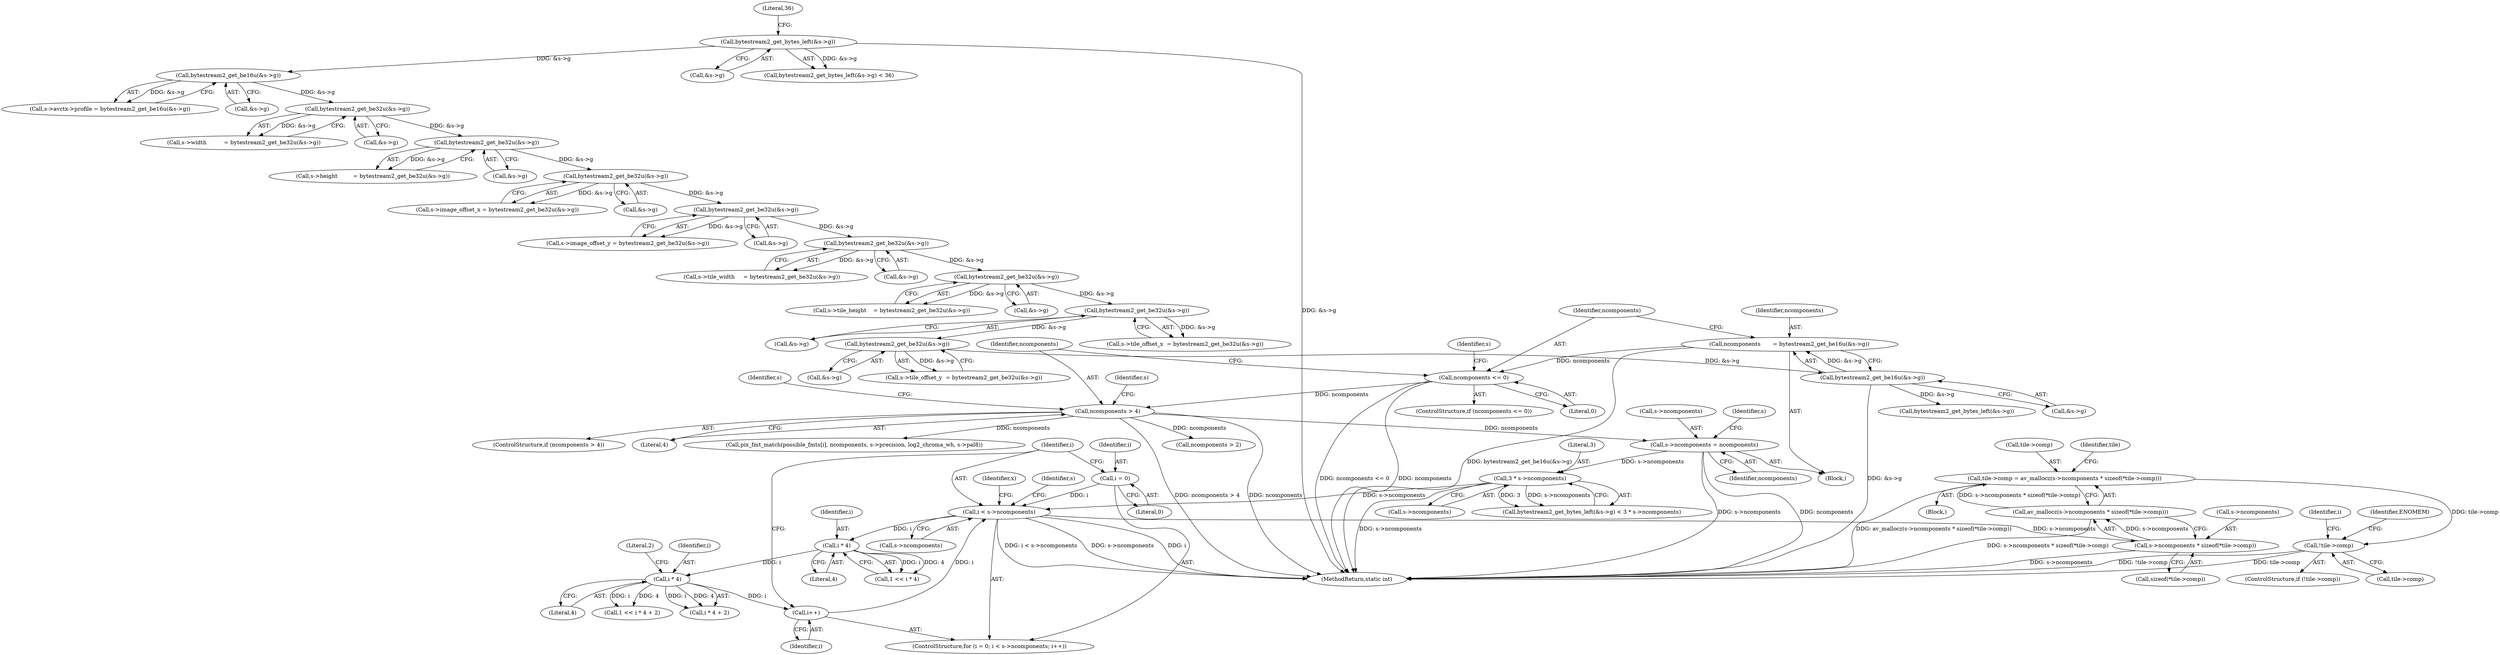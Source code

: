 digraph "0_FFmpeg_8bb11c3ca77b52e05a9ed1496a65f8a76e6e2d8f@integer" {
"1000553" [label="(Call,tile->comp = av_mallocz(s->ncomponents * sizeof(*tile->comp)))"];
"1000557" [label="(Call,av_mallocz(s->ncomponents * sizeof(*tile->comp)))"];
"1000558" [label="(Call,s->ncomponents * sizeof(*tile->comp))"];
"1000310" [label="(Call,i < s->ncomponents)"];
"1000315" [label="(Call,i++)"];
"1000429" [label="(Call,i * 4)"];
"1000417" [label="(Call,i * 4)"];
"1000307" [label="(Call,i = 0)"];
"1000299" [label="(Call,3 * s->ncomponents)"];
"1000260" [label="(Call,s->ncomponents = ncomponents)"];
"1000246" [label="(Call,ncomponents > 4)"];
"1000230" [label="(Call,ncomponents <= 0)"];
"1000222" [label="(Call,ncomponents       = bytestream2_get_be16u(&s->g))"];
"1000224" [label="(Call,bytestream2_get_be16u(&s->g))"];
"1000217" [label="(Call,bytestream2_get_be32u(&s->g))"];
"1000208" [label="(Call,bytestream2_get_be32u(&s->g))"];
"1000199" [label="(Call,bytestream2_get_be32u(&s->g))"];
"1000190" [label="(Call,bytestream2_get_be32u(&s->g))"];
"1000181" [label="(Call,bytestream2_get_be32u(&s->g))"];
"1000172" [label="(Call,bytestream2_get_be32u(&s->g))"];
"1000163" [label="(Call,bytestream2_get_be32u(&s->g))"];
"1000154" [label="(Call,bytestream2_get_be32u(&s->g))"];
"1000145" [label="(Call,bytestream2_get_be16u(&s->g))"];
"1000131" [label="(Call,bytestream2_get_bytes_left(&s->g))"];
"1000568" [label="(Call,!tile->comp)"];
"1000308" [label="(Identifier,i)"];
"1000199" [label="(Call,bytestream2_get_be32u(&s->g))"];
"1000114" [label="(Block,)"];
"1000293" [label="(Call,bytestream2_get_bytes_left(&s->g) < 3 * s->ncomponents)"];
"1000230" [label="(Call,ncomponents <= 0)"];
"1000191" [label="(Call,&s->g)"];
"1000131" [label="(Call,bytestream2_get_bytes_left(&s->g))"];
"1000568" [label="(Call,!tile->comp)"];
"1000415" [label="(Call,1 << i * 4)"];
"1000218" [label="(Call,&s->g)"];
"1000139" [label="(Call,s->avctx->profile = bytestream2_get_be16u(&s->g))"];
"1000154" [label="(Call,bytestream2_get_be32u(&s->g))"];
"1000309" [label="(Literal,0)"];
"1000307" [label="(Call,i = 0)"];
"1000418" [label="(Identifier,i)"];
"1000204" [label="(Call,s->tile_offset_x  = bytestream2_get_be32u(&s->g))"];
"1000182" [label="(Call,&s->g)"];
"1000232" [label="(Literal,0)"];
"1000435" [label="(Identifier,s)"];
"1000136" [label="(Literal,36)"];
"1000569" [label="(Call,tile->comp)"];
"1000311" [label="(Identifier,i)"];
"1000236" [label="(Identifier,s)"];
"1000173" [label="(Call,&s->g)"];
"1000428" [label="(Call,i * 4 + 2)"];
"1000432" [label="(Literal,2)"];
"1000150" [label="(Call,s->width          = bytestream2_get_be32u(&s->g))"];
"1000687" [label="(Call,pix_fmt_match(possible_fmts[i], ncomponents, s->precision, log2_chroma_wh, s->pal8))"];
"1000200" [label="(Call,&s->g)"];
"1000159" [label="(Call,s->height         = bytestream2_get_be32u(&s->g))"];
"1000246" [label="(Call,ncomponents > 4)"];
"1000224" [label="(Call,bytestream2_get_be16u(&s->g))"];
"1000231" [label="(Identifier,ncomponents)"];
"1000222" [label="(Call,ncomponents       = bytestream2_get_be16u(&s->g))"];
"1000217" [label="(Call,bytestream2_get_be32u(&s->g))"];
"1000172" [label="(Call,bytestream2_get_be32u(&s->g))"];
"1000209" [label="(Call,&s->g)"];
"1000164" [label="(Call,&s->g)"];
"1000430" [label="(Identifier,i)"];
"1000132" [label="(Call,&s->g)"];
"1000417" [label="(Call,i * 4)"];
"1000559" [label="(Call,s->ncomponents)"];
"1000130" [label="(Call,bytestream2_get_bytes_left(&s->g) < 36)"];
"1000312" [label="(Call,s->ncomponents)"];
"1000315" [label="(Call,i++)"];
"1000299" [label="(Call,3 * s->ncomponents)"];
"1000264" [label="(Identifier,ncomponents)"];
"1000426" [label="(Call,1 << i * 4 + 2)"];
"1000570" [label="(Identifier,tile)"];
"1000431" [label="(Literal,4)"];
"1000300" [label="(Literal,3)"];
"1000190" [label="(Call,bytestream2_get_be32u(&s->g))"];
"1000186" [label="(Call,s->tile_width     = bytestream2_get_be32u(&s->g))"];
"1000208" [label="(Call,bytestream2_get_be32u(&s->g))"];
"1000320" [label="(Identifier,x)"];
"1000419" [label="(Literal,4)"];
"1000779" [label="(MethodReturn,static int)"];
"1000294" [label="(Call,bytestream2_get_bytes_left(&s->g))"];
"1000310" [label="(Call,i < s->ncomponents)"];
"1000195" [label="(Call,s->tile_height    = bytestream2_get_be32u(&s->g))"];
"1000252" [label="(Identifier,s)"];
"1000177" [label="(Call,s->image_offset_y = bytestream2_get_be32u(&s->g))"];
"1000574" [label="(Identifier,ENOMEM)"];
"1000316" [label="(Identifier,i)"];
"1000155" [label="(Call,&s->g)"];
"1000429" [label="(Call,i * 4)"];
"1000248" [label="(Literal,4)"];
"1000146" [label="(Call,&s->g)"];
"1000558" [label="(Call,s->ncomponents * sizeof(*tile->comp))"];
"1000247" [label="(Identifier,ncomponents)"];
"1000145" [label="(Call,bytestream2_get_be16u(&s->g))"];
"1000163" [label="(Call,bytestream2_get_be32u(&s->g))"];
"1000223" [label="(Identifier,ncomponents)"];
"1000557" [label="(Call,av_mallocz(s->ncomponents * sizeof(*tile->comp)))"];
"1000554" [label="(Call,tile->comp)"];
"1000225" [label="(Call,&s->g)"];
"1000213" [label="(Call,s->tile_offset_y  = bytestream2_get_be32u(&s->g))"];
"1000260" [label="(Call,s->ncomponents = ncomponents)"];
"1000553" [label="(Call,tile->comp = av_mallocz(s->ncomponents * sizeof(*tile->comp)))"];
"1000738" [label="(Call,ncomponents > 2)"];
"1000168" [label="(Call,s->image_offset_x = bytestream2_get_be32u(&s->g))"];
"1000262" [label="(Identifier,s)"];
"1000301" [label="(Call,s->ncomponents)"];
"1000562" [label="(Call,sizeof(*tile->comp))"];
"1000306" [label="(ControlStructure,for (i = 0; i < s->ncomponents; i++))"];
"1000269" [label="(Identifier,s)"];
"1000544" [label="(Block,)"];
"1000261" [label="(Call,s->ncomponents)"];
"1000181" [label="(Call,bytestream2_get_be32u(&s->g))"];
"1000543" [label="(Identifier,i)"];
"1000245" [label="(ControlStructure,if (ncomponents > 4))"];
"1000567" [label="(ControlStructure,if (!tile->comp))"];
"1000229" [label="(ControlStructure,if (ncomponents <= 0))"];
"1000553" -> "1000544"  [label="AST: "];
"1000553" -> "1000557"  [label="CFG: "];
"1000554" -> "1000553"  [label="AST: "];
"1000557" -> "1000553"  [label="AST: "];
"1000570" -> "1000553"  [label="CFG: "];
"1000553" -> "1000779"  [label="DDG: av_mallocz(s->ncomponents * sizeof(*tile->comp))"];
"1000557" -> "1000553"  [label="DDG: s->ncomponents * sizeof(*tile->comp)"];
"1000553" -> "1000568"  [label="DDG: tile->comp"];
"1000557" -> "1000558"  [label="CFG: "];
"1000558" -> "1000557"  [label="AST: "];
"1000557" -> "1000779"  [label="DDG: s->ncomponents * sizeof(*tile->comp)"];
"1000558" -> "1000557"  [label="DDG: s->ncomponents"];
"1000558" -> "1000562"  [label="CFG: "];
"1000559" -> "1000558"  [label="AST: "];
"1000562" -> "1000558"  [label="AST: "];
"1000558" -> "1000779"  [label="DDG: s->ncomponents"];
"1000310" -> "1000558"  [label="DDG: s->ncomponents"];
"1000310" -> "1000306"  [label="AST: "];
"1000310" -> "1000312"  [label="CFG: "];
"1000311" -> "1000310"  [label="AST: "];
"1000312" -> "1000310"  [label="AST: "];
"1000320" -> "1000310"  [label="CFG: "];
"1000435" -> "1000310"  [label="CFG: "];
"1000310" -> "1000779"  [label="DDG: i < s->ncomponents"];
"1000310" -> "1000779"  [label="DDG: s->ncomponents"];
"1000310" -> "1000779"  [label="DDG: i"];
"1000315" -> "1000310"  [label="DDG: i"];
"1000307" -> "1000310"  [label="DDG: i"];
"1000299" -> "1000310"  [label="DDG: s->ncomponents"];
"1000310" -> "1000417"  [label="DDG: i"];
"1000315" -> "1000306"  [label="AST: "];
"1000315" -> "1000316"  [label="CFG: "];
"1000316" -> "1000315"  [label="AST: "];
"1000311" -> "1000315"  [label="CFG: "];
"1000429" -> "1000315"  [label="DDG: i"];
"1000429" -> "1000428"  [label="AST: "];
"1000429" -> "1000431"  [label="CFG: "];
"1000430" -> "1000429"  [label="AST: "];
"1000431" -> "1000429"  [label="AST: "];
"1000432" -> "1000429"  [label="CFG: "];
"1000429" -> "1000426"  [label="DDG: i"];
"1000429" -> "1000426"  [label="DDG: 4"];
"1000429" -> "1000428"  [label="DDG: i"];
"1000429" -> "1000428"  [label="DDG: 4"];
"1000417" -> "1000429"  [label="DDG: i"];
"1000417" -> "1000415"  [label="AST: "];
"1000417" -> "1000419"  [label="CFG: "];
"1000418" -> "1000417"  [label="AST: "];
"1000419" -> "1000417"  [label="AST: "];
"1000415" -> "1000417"  [label="CFG: "];
"1000417" -> "1000415"  [label="DDG: i"];
"1000417" -> "1000415"  [label="DDG: 4"];
"1000307" -> "1000306"  [label="AST: "];
"1000307" -> "1000309"  [label="CFG: "];
"1000308" -> "1000307"  [label="AST: "];
"1000309" -> "1000307"  [label="AST: "];
"1000311" -> "1000307"  [label="CFG: "];
"1000299" -> "1000293"  [label="AST: "];
"1000299" -> "1000301"  [label="CFG: "];
"1000300" -> "1000299"  [label="AST: "];
"1000301" -> "1000299"  [label="AST: "];
"1000293" -> "1000299"  [label="CFG: "];
"1000299" -> "1000779"  [label="DDG: s->ncomponents"];
"1000299" -> "1000293"  [label="DDG: 3"];
"1000299" -> "1000293"  [label="DDG: s->ncomponents"];
"1000260" -> "1000299"  [label="DDG: s->ncomponents"];
"1000260" -> "1000114"  [label="AST: "];
"1000260" -> "1000264"  [label="CFG: "];
"1000261" -> "1000260"  [label="AST: "];
"1000264" -> "1000260"  [label="AST: "];
"1000269" -> "1000260"  [label="CFG: "];
"1000260" -> "1000779"  [label="DDG: ncomponents"];
"1000260" -> "1000779"  [label="DDG: s->ncomponents"];
"1000246" -> "1000260"  [label="DDG: ncomponents"];
"1000246" -> "1000245"  [label="AST: "];
"1000246" -> "1000248"  [label="CFG: "];
"1000247" -> "1000246"  [label="AST: "];
"1000248" -> "1000246"  [label="AST: "];
"1000252" -> "1000246"  [label="CFG: "];
"1000262" -> "1000246"  [label="CFG: "];
"1000246" -> "1000779"  [label="DDG: ncomponents > 4"];
"1000246" -> "1000779"  [label="DDG: ncomponents"];
"1000230" -> "1000246"  [label="DDG: ncomponents"];
"1000246" -> "1000687"  [label="DDG: ncomponents"];
"1000246" -> "1000738"  [label="DDG: ncomponents"];
"1000230" -> "1000229"  [label="AST: "];
"1000230" -> "1000232"  [label="CFG: "];
"1000231" -> "1000230"  [label="AST: "];
"1000232" -> "1000230"  [label="AST: "];
"1000236" -> "1000230"  [label="CFG: "];
"1000247" -> "1000230"  [label="CFG: "];
"1000230" -> "1000779"  [label="DDG: ncomponents"];
"1000230" -> "1000779"  [label="DDG: ncomponents <= 0"];
"1000222" -> "1000230"  [label="DDG: ncomponents"];
"1000222" -> "1000114"  [label="AST: "];
"1000222" -> "1000224"  [label="CFG: "];
"1000223" -> "1000222"  [label="AST: "];
"1000224" -> "1000222"  [label="AST: "];
"1000231" -> "1000222"  [label="CFG: "];
"1000222" -> "1000779"  [label="DDG: bytestream2_get_be16u(&s->g)"];
"1000224" -> "1000222"  [label="DDG: &s->g"];
"1000224" -> "1000225"  [label="CFG: "];
"1000225" -> "1000224"  [label="AST: "];
"1000224" -> "1000779"  [label="DDG: &s->g"];
"1000217" -> "1000224"  [label="DDG: &s->g"];
"1000224" -> "1000294"  [label="DDG: &s->g"];
"1000217" -> "1000213"  [label="AST: "];
"1000217" -> "1000218"  [label="CFG: "];
"1000218" -> "1000217"  [label="AST: "];
"1000213" -> "1000217"  [label="CFG: "];
"1000217" -> "1000213"  [label="DDG: &s->g"];
"1000208" -> "1000217"  [label="DDG: &s->g"];
"1000208" -> "1000204"  [label="AST: "];
"1000208" -> "1000209"  [label="CFG: "];
"1000209" -> "1000208"  [label="AST: "];
"1000204" -> "1000208"  [label="CFG: "];
"1000208" -> "1000204"  [label="DDG: &s->g"];
"1000199" -> "1000208"  [label="DDG: &s->g"];
"1000199" -> "1000195"  [label="AST: "];
"1000199" -> "1000200"  [label="CFG: "];
"1000200" -> "1000199"  [label="AST: "];
"1000195" -> "1000199"  [label="CFG: "];
"1000199" -> "1000195"  [label="DDG: &s->g"];
"1000190" -> "1000199"  [label="DDG: &s->g"];
"1000190" -> "1000186"  [label="AST: "];
"1000190" -> "1000191"  [label="CFG: "];
"1000191" -> "1000190"  [label="AST: "];
"1000186" -> "1000190"  [label="CFG: "];
"1000190" -> "1000186"  [label="DDG: &s->g"];
"1000181" -> "1000190"  [label="DDG: &s->g"];
"1000181" -> "1000177"  [label="AST: "];
"1000181" -> "1000182"  [label="CFG: "];
"1000182" -> "1000181"  [label="AST: "];
"1000177" -> "1000181"  [label="CFG: "];
"1000181" -> "1000177"  [label="DDG: &s->g"];
"1000172" -> "1000181"  [label="DDG: &s->g"];
"1000172" -> "1000168"  [label="AST: "];
"1000172" -> "1000173"  [label="CFG: "];
"1000173" -> "1000172"  [label="AST: "];
"1000168" -> "1000172"  [label="CFG: "];
"1000172" -> "1000168"  [label="DDG: &s->g"];
"1000163" -> "1000172"  [label="DDG: &s->g"];
"1000163" -> "1000159"  [label="AST: "];
"1000163" -> "1000164"  [label="CFG: "];
"1000164" -> "1000163"  [label="AST: "];
"1000159" -> "1000163"  [label="CFG: "];
"1000163" -> "1000159"  [label="DDG: &s->g"];
"1000154" -> "1000163"  [label="DDG: &s->g"];
"1000154" -> "1000150"  [label="AST: "];
"1000154" -> "1000155"  [label="CFG: "];
"1000155" -> "1000154"  [label="AST: "];
"1000150" -> "1000154"  [label="CFG: "];
"1000154" -> "1000150"  [label="DDG: &s->g"];
"1000145" -> "1000154"  [label="DDG: &s->g"];
"1000145" -> "1000139"  [label="AST: "];
"1000145" -> "1000146"  [label="CFG: "];
"1000146" -> "1000145"  [label="AST: "];
"1000139" -> "1000145"  [label="CFG: "];
"1000145" -> "1000139"  [label="DDG: &s->g"];
"1000131" -> "1000145"  [label="DDG: &s->g"];
"1000131" -> "1000130"  [label="AST: "];
"1000131" -> "1000132"  [label="CFG: "];
"1000132" -> "1000131"  [label="AST: "];
"1000136" -> "1000131"  [label="CFG: "];
"1000131" -> "1000779"  [label="DDG: &s->g"];
"1000131" -> "1000130"  [label="DDG: &s->g"];
"1000568" -> "1000567"  [label="AST: "];
"1000568" -> "1000569"  [label="CFG: "];
"1000569" -> "1000568"  [label="AST: "];
"1000574" -> "1000568"  [label="CFG: "];
"1000543" -> "1000568"  [label="CFG: "];
"1000568" -> "1000779"  [label="DDG: !tile->comp"];
"1000568" -> "1000779"  [label="DDG: tile->comp"];
}

